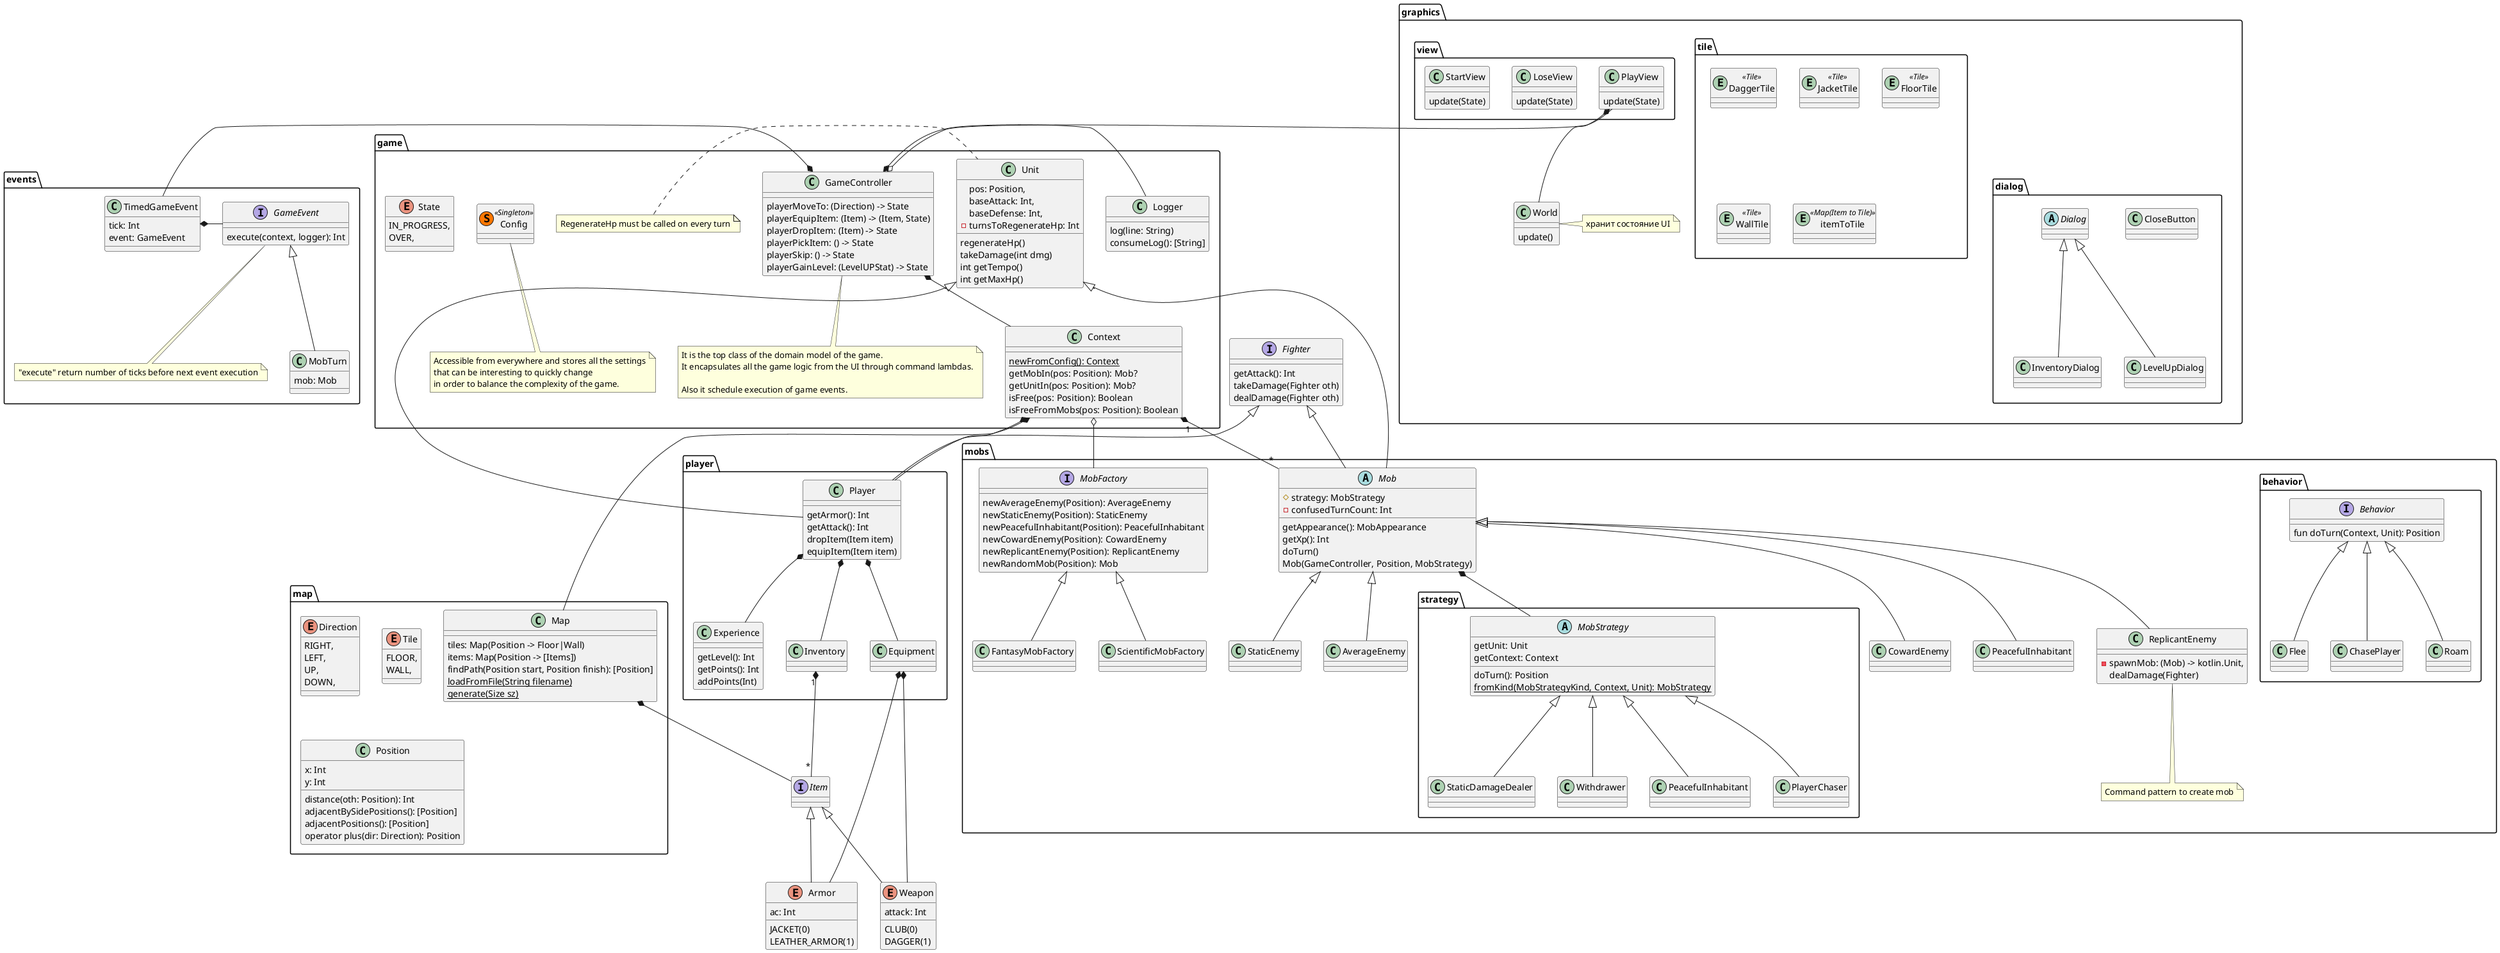 @startuml

package events {

    interface GameEvent {
        execute(context, logger): Int
    }

    note bottom of GameEvent
        "execute" return number of ticks before next event execution
    end note

    class MobTurn {
        mob: Mob
    }

    class TimedGameEvent {
        tick: Int
        event: GameEvent
    }

    GameEvent <|-- MobTurn
    TimedGameEvent *- GameEvent
}

package game {

    class Config << (S,#FF7700) Singleton >>
    note bottom
    Accessible from everywhere and stores all the settings
    that can be interesting to quickly change
    in order to balance the complexity of the game.
    end note

    class GameController {
        playerMoveTo: (Direction) -> State
        playerEquipItem: (Item) -> (Item, State)
        playerDropItem: (Item) -> State
        playerPickItem: () -> State
        playerSkip: () -> State
        playerGainLevel: (LevelUPStat) -> State
    }

    note bottom
    It is the top class of the domain model of the game.
    It encapsulates all the game logic from the UI through command lambdas.

    Also it schedule execution of game events.
    end note

    class Logger {
        log(line: String)
        consumeLog(): [String]
    }
    GameController *- Logger

    class Context {
        {static} newFromConfig(): Context
        getMobIn(pos: Position): Mob?
        getUnitIn(pos: Position): Mob?
        isFree(pos: Position): Boolean
        isFreeFromMobs(pos: Position): Boolean
    }
    GameController *-- Context

    enum State {
        IN_PROGRESS,
        OVER,
    }

    class Unit {
        pos: Position,
        baseAttack: Int,
        baseDefense: Int,
        - turnsToRegenerateHp: Int

        regenerateHp()
        takeDamage(int dmg)
        int getTempo()
        int getMaxHp()
    }
    note left : RegenerateHp must be called on every turn

}


package graphics {

    class World {
        update()
    }
    note right : хранит состояние UI

    package view {

        class PlayView {
            update(State)
        }
        PlayView --o GameController
        PlayView *-- World

        class LoseView {
            update(State)
        }
        class StartView {
            update(State)
        }
    }

    package tile {
        entity DaggerTile <<Tile>>
        entity JacketTile <<Tile>>
        entity FloorTile <<Tile>>
        entity WallTile <<Tile>>
        entity itemToTile <<Map(Item to Tile)>>
    }

    package dialog {
        class CloseButton
        abstract Dialog
        class InventoryDialog
        class LevelUpDialog
        Dialog <|-- InventoryDialog
        Dialog <|-- LevelUpDialog
    }

    tile <|-[hidden]- dialog
}

interface Item {}

enum Armor {
    ac: Int
    JACKET(0)
    LEATHER_ARMOR(1)
}
enum Weapon {
    attack: Int
    CLUB(0)
    DAGGER(1)
}

Item <|-- Armor
Item <|-- Weapon

package map {

    class Map {
        tiles: Map(Position -> Floor|Wall)
        items: Map(Position -> [Items])
        findPath(Position start, Position finish): [Position]
        {static} loadFromFile(String filename)
        {static} generate(Size sz)
    }

    Map *-- Item

    enum Direction {
        RIGHT,
        LEFT,
        UP,
        DOWN,
    }

    enum Tile {
        FLOOR,
        WALL,
    }

    class Position {
        x: Int
        y: Int
        distance(oth: Position): Int
        adjacentBySidePositions(): [Position]
        adjacentPositions(): [Position]
        operator plus(dir: Direction): Position
    }

}

Interface Fighter {
    getAttack(): Int
    takeDamage(Fighter oth)
    dealDamage(Fighter oth)
}


package player {

    class Player {
        getArmor(): Int
        getAttack(): Int
        dropItem(Item item)
        equipItem(Item item)
    }

    class Inventory {
    }

    class Experience {
        getLevel(): Int
        getPoints(): Int
        addPoints(Int)
    }

    Equipment *-- Weapon
    Equipment *-- Armor

    class Equipment {
    }

    Unit <|-- Player
    Fighter <|-- Player

    Player *-- Inventory
    Player *-- Experience
    Player *-- Equipment

    Inventory "1" *-- "*" Item
}

package mobs {

    abstract Mob {
        getAppearance(): MobAppearance
        getXp(): Int
        # strategy: MobStrategy
        - confusedTurnCount: Int

        doTurn()
        Mob(GameController, Position, MobStrategy)
    }

    Fighter <|-- Mob
    Unit <|-- Mob

    class ReplicantEnemy {
        - spawnMob: (Mob) -> kotlin.Unit,
        dealDamage(Fighter)
    }

    note bottom of ReplicantEnemy
        Command pattern to create mob
    end note

    Mob <|-- ReplicantEnemy
    class CowardEnemy
    Mob <|-- CowardEnemy
    class PeacefulInhabitant
    Mob <|-- PeacefulInhabitant
    class StaticEnemy
    Mob <|-- StaticEnemy
    class AverageEnemy
    Mob <|-- AverageEnemy

    interface MobFactory {
        newAverageEnemy(Position): AverageEnemy
        newStaticEnemy(Position): StaticEnemy
        newPeacefulInhabitant(Position): PeacefulInhabitant
        newCowardEnemy(Position): CowardEnemy
        newReplicantEnemy(Position): ReplicantEnemy
        newRandomMob(Position): Mob
    }

    Context o-- MobFactory
    class ScientificMobFactory
    class FantasyMobFactory
    MobFactory <|-- ScientificMobFactory
    MobFactory <|-- FantasyMobFactory

    package strategy {
        abstract MobStrategy {
            getUnit: Unit
            getContext: Context
            doTurn(): Position
            {static} fromKind(MobStrategyKind, Context, Unit): MobStrategy
        }

        class PeacefulInhabitant
        MobStrategy <|-- PeacefulInhabitant
        class PlayerChaser
        MobStrategy <|-- PlayerChaser
        class StaticDamageDealer
        MobStrategy <|-- StaticDamageDealer
        class Withdrawer
        MobStrategy <|-- Withdrawer
    }

    Mob *-- MobStrategy

    package behavior {
        interface Behavior {
            fun doTurn(Context, Unit): Position
        }
        class Roam
        Behavior <|-- Roam
        class Flee
        Behavior <|-- Flee
        class ChasePlayer
        Behavior <|-- ChasePlayer
    }
}


GameController *- TimedGameEvent

Context *-- Player
Context "1" *-- "*" Mob
Context *-- Map

@enduml
